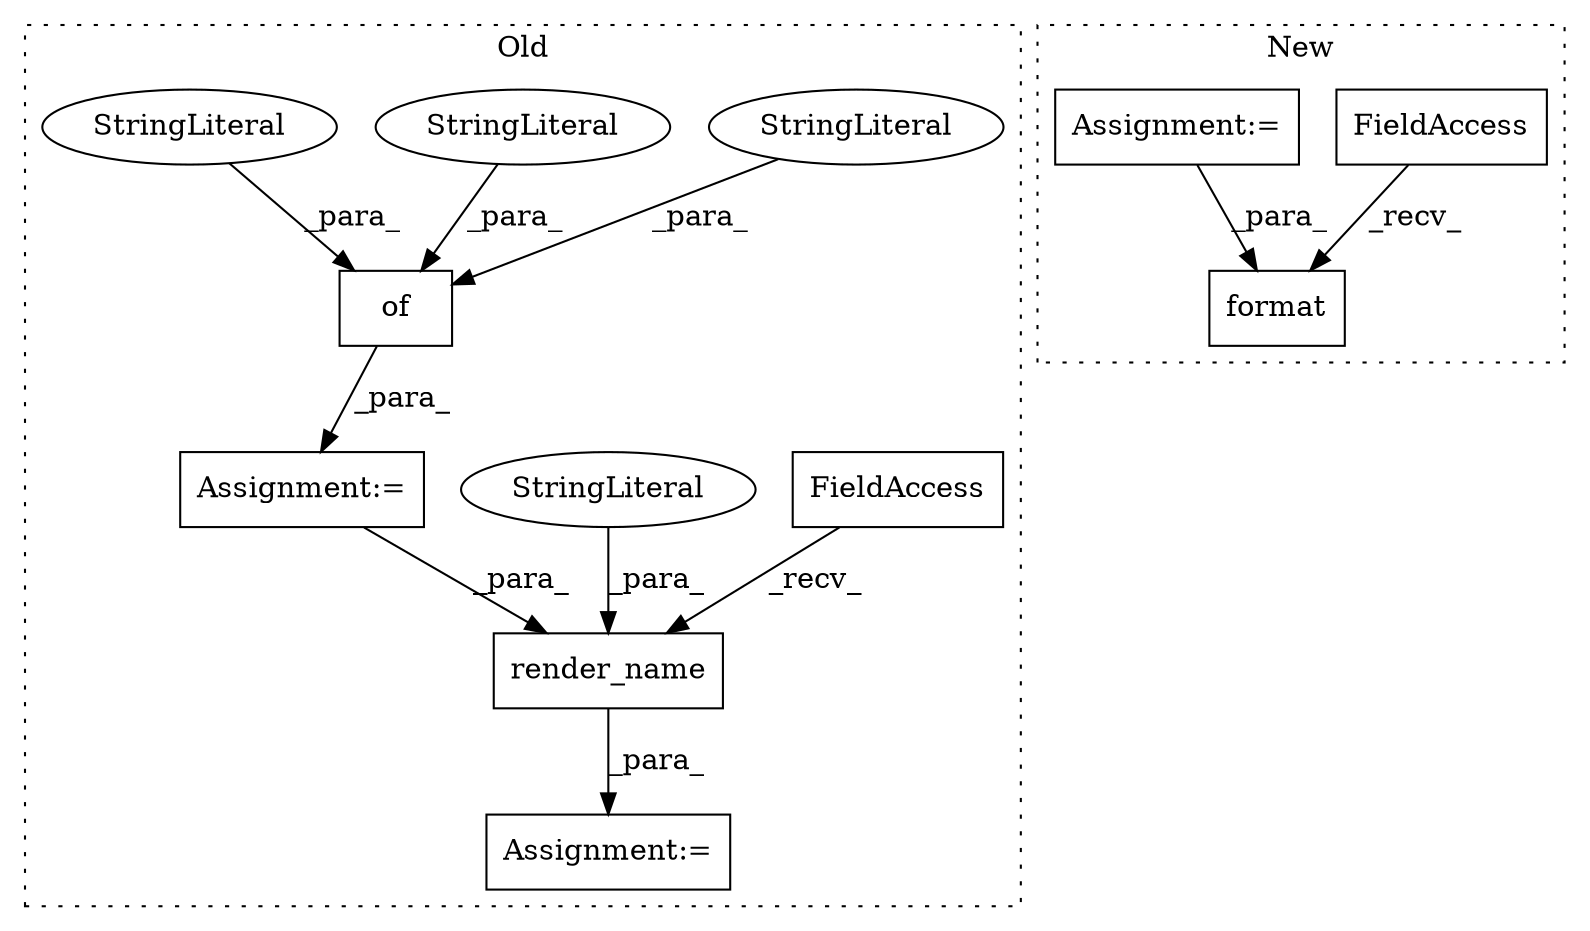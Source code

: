 digraph G {
subgraph cluster0 {
1 [label="render_name" a="32" s="4697,4735" l="12,1" shape="box"];
4 [label="FieldAccess" a="22" s="4682" l="14" shape="box"];
5 [label="StringLiteral" a="45" s="4709" l="21" shape="ellipse"];
7 [label="Assignment:=" a="7" s="4407" l="1" shape="box"];
8 [label="of" a="32" s="4412,4610" l="3,1" shape="box"];
9 [label="StringLiteral" a="45" s="4560" l="9" shape="ellipse"];
10 [label="StringLiteral" a="45" s="4415" l="10" shape="ellipse"];
11 [label="StringLiteral" a="45" s="4508" l="8" shape="ellipse"];
12 [label="Assignment:=" a="7" s="4680" l="2" shape="box"];
label = "Old";
style="dotted";
}
subgraph cluster1 {
2 [label="format" a="32" s="8035,8060" l="7,1" shape="box"];
3 [label="FieldAccess" a="22" s="7998" l="36" shape="box"];
6 [label="Assignment:=" a="7" s="7875" l="1" shape="box"];
label = "New";
style="dotted";
}
1 -> 12 [label="_para_"];
3 -> 2 [label="_recv_"];
4 -> 1 [label="_recv_"];
5 -> 1 [label="_para_"];
6 -> 2 [label="_para_"];
7 -> 1 [label="_para_"];
8 -> 7 [label="_para_"];
9 -> 8 [label="_para_"];
10 -> 8 [label="_para_"];
11 -> 8 [label="_para_"];
}